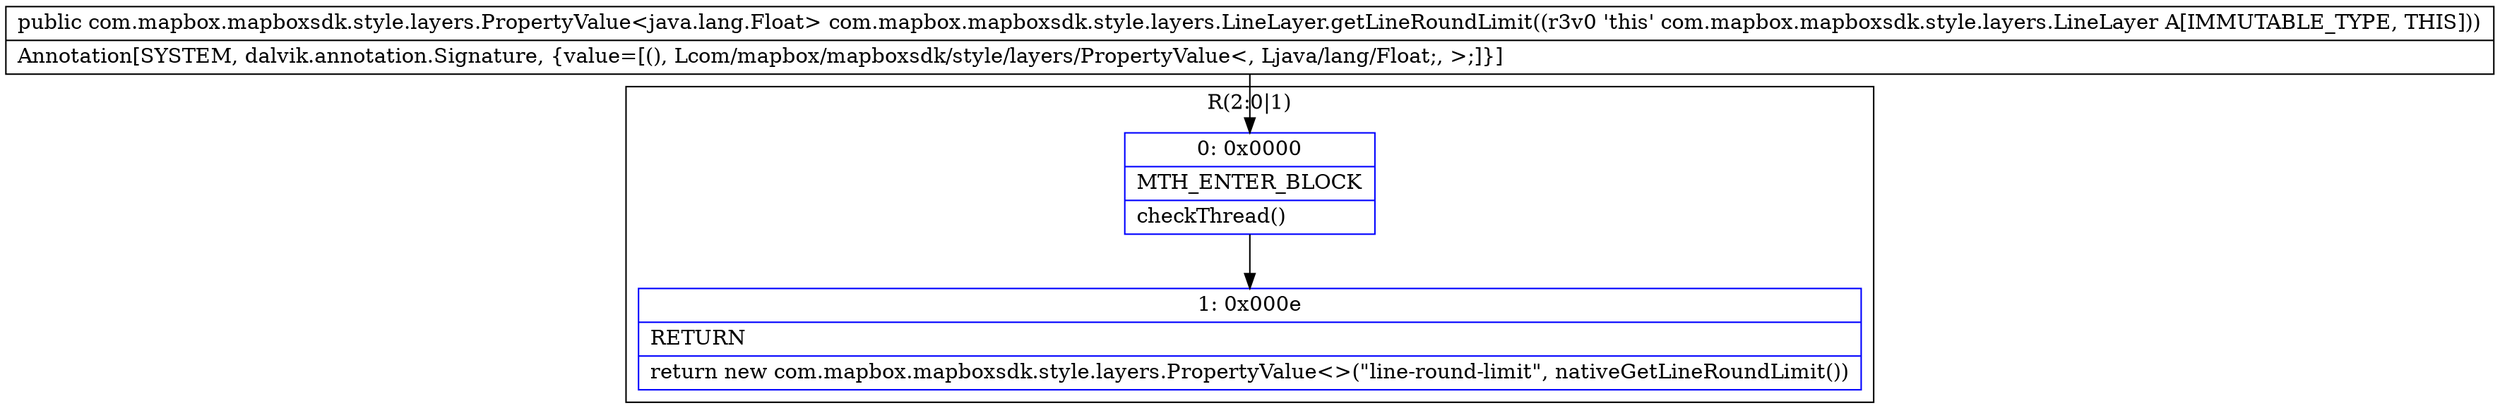 digraph "CFG forcom.mapbox.mapboxsdk.style.layers.LineLayer.getLineRoundLimit()Lcom\/mapbox\/mapboxsdk\/style\/layers\/PropertyValue;" {
subgraph cluster_Region_712118539 {
label = "R(2:0|1)";
node [shape=record,color=blue];
Node_0 [shape=record,label="{0\:\ 0x0000|MTH_ENTER_BLOCK\l|checkThread()\l}"];
Node_1 [shape=record,label="{1\:\ 0x000e|RETURN\l|return new com.mapbox.mapboxsdk.style.layers.PropertyValue\<\>(\"line\-round\-limit\", nativeGetLineRoundLimit())\l}"];
}
MethodNode[shape=record,label="{public com.mapbox.mapboxsdk.style.layers.PropertyValue\<java.lang.Float\> com.mapbox.mapboxsdk.style.layers.LineLayer.getLineRoundLimit((r3v0 'this' com.mapbox.mapboxsdk.style.layers.LineLayer A[IMMUTABLE_TYPE, THIS]))  | Annotation[SYSTEM, dalvik.annotation.Signature, \{value=[(), Lcom\/mapbox\/mapboxsdk\/style\/layers\/PropertyValue\<, Ljava\/lang\/Float;, \>;]\}]\l}"];
MethodNode -> Node_0;
Node_0 -> Node_1;
}

